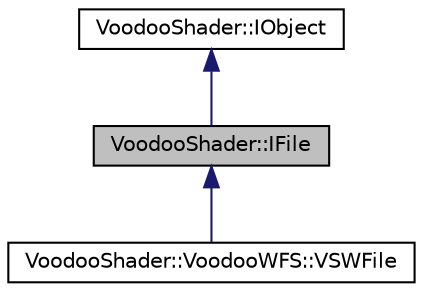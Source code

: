 digraph G
{
  edge [fontname="Helvetica",fontsize="10",labelfontname="Helvetica",labelfontsize="10"];
  node [fontname="Helvetica",fontsize="10",shape=record];
  Node1 [label="VoodooShader::IFile",height=0.2,width=0.4,color="black", fillcolor="grey75", style="filled" fontcolor="black"];
  Node2 -> Node1 [dir="back",color="midnightblue",fontsize="10",style="solid",fontname="Helvetica"];
  Node2 [label="VoodooShader::IObject",height=0.2,width=0.4,color="black", fillcolor="white", style="filled",URL="$class_voodoo_shader_1_1_i_object.html",tooltip="Defines a simple interface all Voodoo objects from dynamic modules must inherit."];
  Node1 -> Node3 [dir="back",color="midnightblue",fontsize="10",style="solid",fontname="Helvetica"];
  Node3 [label="VoodooShader::VoodooWFS::VSWFile",height=0.2,width=0.4,color="black", fillcolor="white", style="filled",URL="$class_voodoo_shader_1_1_voodoo_w_f_s_1_1_v_s_w_file.html"];
}
